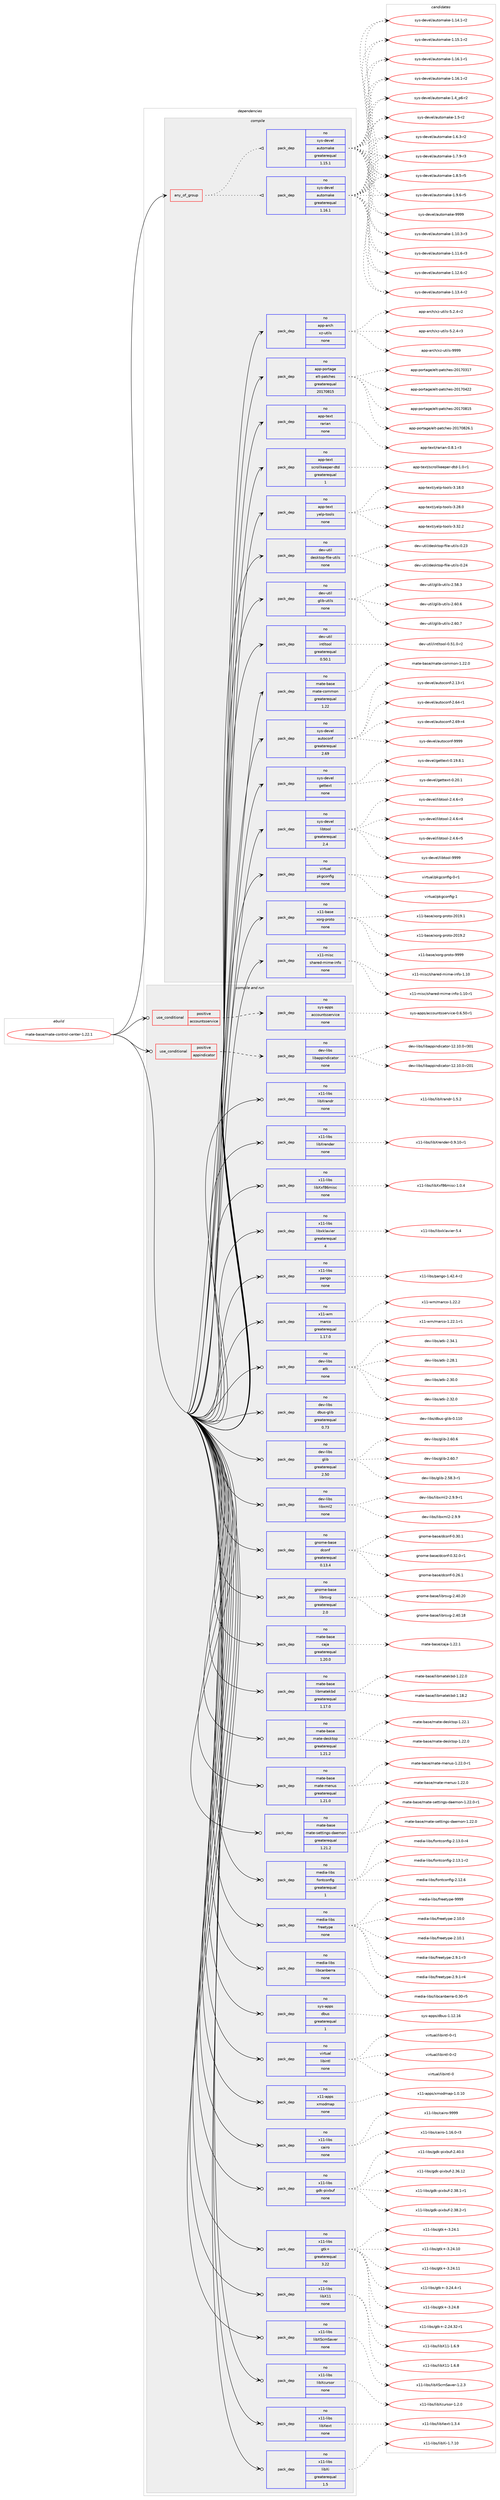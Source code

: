 digraph prolog {

# *************
# Graph options
# *************

newrank=true;
concentrate=true;
compound=true;
graph [rankdir=LR,fontname=Helvetica,fontsize=10,ranksep=1.5];#, ranksep=2.5, nodesep=0.2];
edge  [arrowhead=vee];
node  [fontname=Helvetica,fontsize=10];

# **********
# The ebuild
# **********

subgraph cluster_leftcol {
color=gray;
rank=same;
label=<<i>ebuild</i>>;
id [label="mate-base/mate-control-center-1.22.1", color=red, width=4, href="../mate-base/mate-control-center-1.22.1.svg"];
}

# ****************
# The dependencies
# ****************

subgraph cluster_midcol {
color=gray;
label=<<i>dependencies</i>>;
subgraph cluster_compile {
fillcolor="#eeeeee";
style=filled;
label=<<i>compile</i>>;
subgraph any13012 {
dependency774696 [label=<<TABLE BORDER="0" CELLBORDER="1" CELLSPACING="0" CELLPADDING="4"><TR><TD CELLPADDING="10">any_of_group</TD></TR></TABLE>>, shape=none, color=red];subgraph pack572477 {
dependency774697 [label=<<TABLE BORDER="0" CELLBORDER="1" CELLSPACING="0" CELLPADDING="4" WIDTH="220"><TR><TD ROWSPAN="6" CELLPADDING="30">pack_dep</TD></TR><TR><TD WIDTH="110">no</TD></TR><TR><TD>sys-devel</TD></TR><TR><TD>automake</TD></TR><TR><TD>greaterequal</TD></TR><TR><TD>1.16.1</TD></TR></TABLE>>, shape=none, color=blue];
}
dependency774696:e -> dependency774697:w [weight=20,style="dotted",arrowhead="oinv"];
subgraph pack572478 {
dependency774698 [label=<<TABLE BORDER="0" CELLBORDER="1" CELLSPACING="0" CELLPADDING="4" WIDTH="220"><TR><TD ROWSPAN="6" CELLPADDING="30">pack_dep</TD></TR><TR><TD WIDTH="110">no</TD></TR><TR><TD>sys-devel</TD></TR><TR><TD>automake</TD></TR><TR><TD>greaterequal</TD></TR><TR><TD>1.15.1</TD></TR></TABLE>>, shape=none, color=blue];
}
dependency774696:e -> dependency774698:w [weight=20,style="dotted",arrowhead="oinv"];
}
id:e -> dependency774696:w [weight=20,style="solid",arrowhead="vee"];
subgraph pack572479 {
dependency774699 [label=<<TABLE BORDER="0" CELLBORDER="1" CELLSPACING="0" CELLPADDING="4" WIDTH="220"><TR><TD ROWSPAN="6" CELLPADDING="30">pack_dep</TD></TR><TR><TD WIDTH="110">no</TD></TR><TR><TD>app-arch</TD></TR><TR><TD>xz-utils</TD></TR><TR><TD>none</TD></TR><TR><TD></TD></TR></TABLE>>, shape=none, color=blue];
}
id:e -> dependency774699:w [weight=20,style="solid",arrowhead="vee"];
subgraph pack572480 {
dependency774700 [label=<<TABLE BORDER="0" CELLBORDER="1" CELLSPACING="0" CELLPADDING="4" WIDTH="220"><TR><TD ROWSPAN="6" CELLPADDING="30">pack_dep</TD></TR><TR><TD WIDTH="110">no</TD></TR><TR><TD>app-portage</TD></TR><TR><TD>elt-patches</TD></TR><TR><TD>greaterequal</TD></TR><TR><TD>20170815</TD></TR></TABLE>>, shape=none, color=blue];
}
id:e -> dependency774700:w [weight=20,style="solid",arrowhead="vee"];
subgraph pack572481 {
dependency774701 [label=<<TABLE BORDER="0" CELLBORDER="1" CELLSPACING="0" CELLPADDING="4" WIDTH="220"><TR><TD ROWSPAN="6" CELLPADDING="30">pack_dep</TD></TR><TR><TD WIDTH="110">no</TD></TR><TR><TD>app-text</TD></TR><TR><TD>rarian</TD></TR><TR><TD>none</TD></TR><TR><TD></TD></TR></TABLE>>, shape=none, color=blue];
}
id:e -> dependency774701:w [weight=20,style="solid",arrowhead="vee"];
subgraph pack572482 {
dependency774702 [label=<<TABLE BORDER="0" CELLBORDER="1" CELLSPACING="0" CELLPADDING="4" WIDTH="220"><TR><TD ROWSPAN="6" CELLPADDING="30">pack_dep</TD></TR><TR><TD WIDTH="110">no</TD></TR><TR><TD>app-text</TD></TR><TR><TD>scrollkeeper-dtd</TD></TR><TR><TD>greaterequal</TD></TR><TR><TD>1</TD></TR></TABLE>>, shape=none, color=blue];
}
id:e -> dependency774702:w [weight=20,style="solid",arrowhead="vee"];
subgraph pack572483 {
dependency774703 [label=<<TABLE BORDER="0" CELLBORDER="1" CELLSPACING="0" CELLPADDING="4" WIDTH="220"><TR><TD ROWSPAN="6" CELLPADDING="30">pack_dep</TD></TR><TR><TD WIDTH="110">no</TD></TR><TR><TD>app-text</TD></TR><TR><TD>yelp-tools</TD></TR><TR><TD>none</TD></TR><TR><TD></TD></TR></TABLE>>, shape=none, color=blue];
}
id:e -> dependency774703:w [weight=20,style="solid",arrowhead="vee"];
subgraph pack572484 {
dependency774704 [label=<<TABLE BORDER="0" CELLBORDER="1" CELLSPACING="0" CELLPADDING="4" WIDTH="220"><TR><TD ROWSPAN="6" CELLPADDING="30">pack_dep</TD></TR><TR><TD WIDTH="110">no</TD></TR><TR><TD>dev-util</TD></TR><TR><TD>desktop-file-utils</TD></TR><TR><TD>none</TD></TR><TR><TD></TD></TR></TABLE>>, shape=none, color=blue];
}
id:e -> dependency774704:w [weight=20,style="solid",arrowhead="vee"];
subgraph pack572485 {
dependency774705 [label=<<TABLE BORDER="0" CELLBORDER="1" CELLSPACING="0" CELLPADDING="4" WIDTH="220"><TR><TD ROWSPAN="6" CELLPADDING="30">pack_dep</TD></TR><TR><TD WIDTH="110">no</TD></TR><TR><TD>dev-util</TD></TR><TR><TD>glib-utils</TD></TR><TR><TD>none</TD></TR><TR><TD></TD></TR></TABLE>>, shape=none, color=blue];
}
id:e -> dependency774705:w [weight=20,style="solid",arrowhead="vee"];
subgraph pack572486 {
dependency774706 [label=<<TABLE BORDER="0" CELLBORDER="1" CELLSPACING="0" CELLPADDING="4" WIDTH="220"><TR><TD ROWSPAN="6" CELLPADDING="30">pack_dep</TD></TR><TR><TD WIDTH="110">no</TD></TR><TR><TD>dev-util</TD></TR><TR><TD>intltool</TD></TR><TR><TD>greaterequal</TD></TR><TR><TD>0.50.1</TD></TR></TABLE>>, shape=none, color=blue];
}
id:e -> dependency774706:w [weight=20,style="solid",arrowhead="vee"];
subgraph pack572487 {
dependency774707 [label=<<TABLE BORDER="0" CELLBORDER="1" CELLSPACING="0" CELLPADDING="4" WIDTH="220"><TR><TD ROWSPAN="6" CELLPADDING="30">pack_dep</TD></TR><TR><TD WIDTH="110">no</TD></TR><TR><TD>mate-base</TD></TR><TR><TD>mate-common</TD></TR><TR><TD>greaterequal</TD></TR><TR><TD>1.22</TD></TR></TABLE>>, shape=none, color=blue];
}
id:e -> dependency774707:w [weight=20,style="solid",arrowhead="vee"];
subgraph pack572488 {
dependency774708 [label=<<TABLE BORDER="0" CELLBORDER="1" CELLSPACING="0" CELLPADDING="4" WIDTH="220"><TR><TD ROWSPAN="6" CELLPADDING="30">pack_dep</TD></TR><TR><TD WIDTH="110">no</TD></TR><TR><TD>sys-devel</TD></TR><TR><TD>autoconf</TD></TR><TR><TD>greaterequal</TD></TR><TR><TD>2.69</TD></TR></TABLE>>, shape=none, color=blue];
}
id:e -> dependency774708:w [weight=20,style="solid",arrowhead="vee"];
subgraph pack572489 {
dependency774709 [label=<<TABLE BORDER="0" CELLBORDER="1" CELLSPACING="0" CELLPADDING="4" WIDTH="220"><TR><TD ROWSPAN="6" CELLPADDING="30">pack_dep</TD></TR><TR><TD WIDTH="110">no</TD></TR><TR><TD>sys-devel</TD></TR><TR><TD>gettext</TD></TR><TR><TD>none</TD></TR><TR><TD></TD></TR></TABLE>>, shape=none, color=blue];
}
id:e -> dependency774709:w [weight=20,style="solid",arrowhead="vee"];
subgraph pack572490 {
dependency774710 [label=<<TABLE BORDER="0" CELLBORDER="1" CELLSPACING="0" CELLPADDING="4" WIDTH="220"><TR><TD ROWSPAN="6" CELLPADDING="30">pack_dep</TD></TR><TR><TD WIDTH="110">no</TD></TR><TR><TD>sys-devel</TD></TR><TR><TD>libtool</TD></TR><TR><TD>greaterequal</TD></TR><TR><TD>2.4</TD></TR></TABLE>>, shape=none, color=blue];
}
id:e -> dependency774710:w [weight=20,style="solid",arrowhead="vee"];
subgraph pack572491 {
dependency774711 [label=<<TABLE BORDER="0" CELLBORDER="1" CELLSPACING="0" CELLPADDING="4" WIDTH="220"><TR><TD ROWSPAN="6" CELLPADDING="30">pack_dep</TD></TR><TR><TD WIDTH="110">no</TD></TR><TR><TD>virtual</TD></TR><TR><TD>pkgconfig</TD></TR><TR><TD>none</TD></TR><TR><TD></TD></TR></TABLE>>, shape=none, color=blue];
}
id:e -> dependency774711:w [weight=20,style="solid",arrowhead="vee"];
subgraph pack572492 {
dependency774712 [label=<<TABLE BORDER="0" CELLBORDER="1" CELLSPACING="0" CELLPADDING="4" WIDTH="220"><TR><TD ROWSPAN="6" CELLPADDING="30">pack_dep</TD></TR><TR><TD WIDTH="110">no</TD></TR><TR><TD>x11-base</TD></TR><TR><TD>xorg-proto</TD></TR><TR><TD>none</TD></TR><TR><TD></TD></TR></TABLE>>, shape=none, color=blue];
}
id:e -> dependency774712:w [weight=20,style="solid",arrowhead="vee"];
subgraph pack572493 {
dependency774713 [label=<<TABLE BORDER="0" CELLBORDER="1" CELLSPACING="0" CELLPADDING="4" WIDTH="220"><TR><TD ROWSPAN="6" CELLPADDING="30">pack_dep</TD></TR><TR><TD WIDTH="110">no</TD></TR><TR><TD>x11-misc</TD></TR><TR><TD>shared-mime-info</TD></TR><TR><TD>none</TD></TR><TR><TD></TD></TR></TABLE>>, shape=none, color=blue];
}
id:e -> dependency774713:w [weight=20,style="solid",arrowhead="vee"];
}
subgraph cluster_compileandrun {
fillcolor="#eeeeee";
style=filled;
label=<<i>compile and run</i>>;
subgraph cond188793 {
dependency774714 [label=<<TABLE BORDER="0" CELLBORDER="1" CELLSPACING="0" CELLPADDING="4"><TR><TD ROWSPAN="3" CELLPADDING="10">use_conditional</TD></TR><TR><TD>positive</TD></TR><TR><TD>accountsservice</TD></TR></TABLE>>, shape=none, color=red];
subgraph pack572494 {
dependency774715 [label=<<TABLE BORDER="0" CELLBORDER="1" CELLSPACING="0" CELLPADDING="4" WIDTH="220"><TR><TD ROWSPAN="6" CELLPADDING="30">pack_dep</TD></TR><TR><TD WIDTH="110">no</TD></TR><TR><TD>sys-apps</TD></TR><TR><TD>accountsservice</TD></TR><TR><TD>none</TD></TR><TR><TD></TD></TR></TABLE>>, shape=none, color=blue];
}
dependency774714:e -> dependency774715:w [weight=20,style="dashed",arrowhead="vee"];
}
id:e -> dependency774714:w [weight=20,style="solid",arrowhead="odotvee"];
subgraph cond188794 {
dependency774716 [label=<<TABLE BORDER="0" CELLBORDER="1" CELLSPACING="0" CELLPADDING="4"><TR><TD ROWSPAN="3" CELLPADDING="10">use_conditional</TD></TR><TR><TD>positive</TD></TR><TR><TD>appindicator</TD></TR></TABLE>>, shape=none, color=red];
subgraph pack572495 {
dependency774717 [label=<<TABLE BORDER="0" CELLBORDER="1" CELLSPACING="0" CELLPADDING="4" WIDTH="220"><TR><TD ROWSPAN="6" CELLPADDING="30">pack_dep</TD></TR><TR><TD WIDTH="110">no</TD></TR><TR><TD>dev-libs</TD></TR><TR><TD>libappindicator</TD></TR><TR><TD>none</TD></TR><TR><TD></TD></TR></TABLE>>, shape=none, color=blue];
}
dependency774716:e -> dependency774717:w [weight=20,style="dashed",arrowhead="vee"];
}
id:e -> dependency774716:w [weight=20,style="solid",arrowhead="odotvee"];
subgraph pack572496 {
dependency774718 [label=<<TABLE BORDER="0" CELLBORDER="1" CELLSPACING="0" CELLPADDING="4" WIDTH="220"><TR><TD ROWSPAN="6" CELLPADDING="30">pack_dep</TD></TR><TR><TD WIDTH="110">no</TD></TR><TR><TD>dev-libs</TD></TR><TR><TD>atk</TD></TR><TR><TD>none</TD></TR><TR><TD></TD></TR></TABLE>>, shape=none, color=blue];
}
id:e -> dependency774718:w [weight=20,style="solid",arrowhead="odotvee"];
subgraph pack572497 {
dependency774719 [label=<<TABLE BORDER="0" CELLBORDER="1" CELLSPACING="0" CELLPADDING="4" WIDTH="220"><TR><TD ROWSPAN="6" CELLPADDING="30">pack_dep</TD></TR><TR><TD WIDTH="110">no</TD></TR><TR><TD>dev-libs</TD></TR><TR><TD>dbus-glib</TD></TR><TR><TD>greaterequal</TD></TR><TR><TD>0.73</TD></TR></TABLE>>, shape=none, color=blue];
}
id:e -> dependency774719:w [weight=20,style="solid",arrowhead="odotvee"];
subgraph pack572498 {
dependency774720 [label=<<TABLE BORDER="0" CELLBORDER="1" CELLSPACING="0" CELLPADDING="4" WIDTH="220"><TR><TD ROWSPAN="6" CELLPADDING="30">pack_dep</TD></TR><TR><TD WIDTH="110">no</TD></TR><TR><TD>dev-libs</TD></TR><TR><TD>glib</TD></TR><TR><TD>greaterequal</TD></TR><TR><TD>2.50</TD></TR></TABLE>>, shape=none, color=blue];
}
id:e -> dependency774720:w [weight=20,style="solid",arrowhead="odotvee"];
subgraph pack572499 {
dependency774721 [label=<<TABLE BORDER="0" CELLBORDER="1" CELLSPACING="0" CELLPADDING="4" WIDTH="220"><TR><TD ROWSPAN="6" CELLPADDING="30">pack_dep</TD></TR><TR><TD WIDTH="110">no</TD></TR><TR><TD>dev-libs</TD></TR><TR><TD>libxml2</TD></TR><TR><TD>none</TD></TR><TR><TD></TD></TR></TABLE>>, shape=none, color=blue];
}
id:e -> dependency774721:w [weight=20,style="solid",arrowhead="odotvee"];
subgraph pack572500 {
dependency774722 [label=<<TABLE BORDER="0" CELLBORDER="1" CELLSPACING="0" CELLPADDING="4" WIDTH="220"><TR><TD ROWSPAN="6" CELLPADDING="30">pack_dep</TD></TR><TR><TD WIDTH="110">no</TD></TR><TR><TD>gnome-base</TD></TR><TR><TD>dconf</TD></TR><TR><TD>greaterequal</TD></TR><TR><TD>0.13.4</TD></TR></TABLE>>, shape=none, color=blue];
}
id:e -> dependency774722:w [weight=20,style="solid",arrowhead="odotvee"];
subgraph pack572501 {
dependency774723 [label=<<TABLE BORDER="0" CELLBORDER="1" CELLSPACING="0" CELLPADDING="4" WIDTH="220"><TR><TD ROWSPAN="6" CELLPADDING="30">pack_dep</TD></TR><TR><TD WIDTH="110">no</TD></TR><TR><TD>gnome-base</TD></TR><TR><TD>librsvg</TD></TR><TR><TD>greaterequal</TD></TR><TR><TD>2.0</TD></TR></TABLE>>, shape=none, color=blue];
}
id:e -> dependency774723:w [weight=20,style="solid",arrowhead="odotvee"];
subgraph pack572502 {
dependency774724 [label=<<TABLE BORDER="0" CELLBORDER="1" CELLSPACING="0" CELLPADDING="4" WIDTH="220"><TR><TD ROWSPAN="6" CELLPADDING="30">pack_dep</TD></TR><TR><TD WIDTH="110">no</TD></TR><TR><TD>mate-base</TD></TR><TR><TD>caja</TD></TR><TR><TD>greaterequal</TD></TR><TR><TD>1.20.0</TD></TR></TABLE>>, shape=none, color=blue];
}
id:e -> dependency774724:w [weight=20,style="solid",arrowhead="odotvee"];
subgraph pack572503 {
dependency774725 [label=<<TABLE BORDER="0" CELLBORDER="1" CELLSPACING="0" CELLPADDING="4" WIDTH="220"><TR><TD ROWSPAN="6" CELLPADDING="30">pack_dep</TD></TR><TR><TD WIDTH="110">no</TD></TR><TR><TD>mate-base</TD></TR><TR><TD>libmatekbd</TD></TR><TR><TD>greaterequal</TD></TR><TR><TD>1.17.0</TD></TR></TABLE>>, shape=none, color=blue];
}
id:e -> dependency774725:w [weight=20,style="solid",arrowhead="odotvee"];
subgraph pack572504 {
dependency774726 [label=<<TABLE BORDER="0" CELLBORDER="1" CELLSPACING="0" CELLPADDING="4" WIDTH="220"><TR><TD ROWSPAN="6" CELLPADDING="30">pack_dep</TD></TR><TR><TD WIDTH="110">no</TD></TR><TR><TD>mate-base</TD></TR><TR><TD>mate-desktop</TD></TR><TR><TD>greaterequal</TD></TR><TR><TD>1.21.2</TD></TR></TABLE>>, shape=none, color=blue];
}
id:e -> dependency774726:w [weight=20,style="solid",arrowhead="odotvee"];
subgraph pack572505 {
dependency774727 [label=<<TABLE BORDER="0" CELLBORDER="1" CELLSPACING="0" CELLPADDING="4" WIDTH="220"><TR><TD ROWSPAN="6" CELLPADDING="30">pack_dep</TD></TR><TR><TD WIDTH="110">no</TD></TR><TR><TD>mate-base</TD></TR><TR><TD>mate-menus</TD></TR><TR><TD>greaterequal</TD></TR><TR><TD>1.21.0</TD></TR></TABLE>>, shape=none, color=blue];
}
id:e -> dependency774727:w [weight=20,style="solid",arrowhead="odotvee"];
subgraph pack572506 {
dependency774728 [label=<<TABLE BORDER="0" CELLBORDER="1" CELLSPACING="0" CELLPADDING="4" WIDTH="220"><TR><TD ROWSPAN="6" CELLPADDING="30">pack_dep</TD></TR><TR><TD WIDTH="110">no</TD></TR><TR><TD>mate-base</TD></TR><TR><TD>mate-settings-daemon</TD></TR><TR><TD>greaterequal</TD></TR><TR><TD>1.21.2</TD></TR></TABLE>>, shape=none, color=blue];
}
id:e -> dependency774728:w [weight=20,style="solid",arrowhead="odotvee"];
subgraph pack572507 {
dependency774729 [label=<<TABLE BORDER="0" CELLBORDER="1" CELLSPACING="0" CELLPADDING="4" WIDTH="220"><TR><TD ROWSPAN="6" CELLPADDING="30">pack_dep</TD></TR><TR><TD WIDTH="110">no</TD></TR><TR><TD>media-libs</TD></TR><TR><TD>fontconfig</TD></TR><TR><TD>greaterequal</TD></TR><TR><TD>1</TD></TR></TABLE>>, shape=none, color=blue];
}
id:e -> dependency774729:w [weight=20,style="solid",arrowhead="odotvee"];
subgraph pack572508 {
dependency774730 [label=<<TABLE BORDER="0" CELLBORDER="1" CELLSPACING="0" CELLPADDING="4" WIDTH="220"><TR><TD ROWSPAN="6" CELLPADDING="30">pack_dep</TD></TR><TR><TD WIDTH="110">no</TD></TR><TR><TD>media-libs</TD></TR><TR><TD>freetype</TD></TR><TR><TD>none</TD></TR><TR><TD></TD></TR></TABLE>>, shape=none, color=blue];
}
id:e -> dependency774730:w [weight=20,style="solid",arrowhead="odotvee"];
subgraph pack572509 {
dependency774731 [label=<<TABLE BORDER="0" CELLBORDER="1" CELLSPACING="0" CELLPADDING="4" WIDTH="220"><TR><TD ROWSPAN="6" CELLPADDING="30">pack_dep</TD></TR><TR><TD WIDTH="110">no</TD></TR><TR><TD>media-libs</TD></TR><TR><TD>libcanberra</TD></TR><TR><TD>none</TD></TR><TR><TD></TD></TR></TABLE>>, shape=none, color=blue];
}
id:e -> dependency774731:w [weight=20,style="solid",arrowhead="odotvee"];
subgraph pack572510 {
dependency774732 [label=<<TABLE BORDER="0" CELLBORDER="1" CELLSPACING="0" CELLPADDING="4" WIDTH="220"><TR><TD ROWSPAN="6" CELLPADDING="30">pack_dep</TD></TR><TR><TD WIDTH="110">no</TD></TR><TR><TD>sys-apps</TD></TR><TR><TD>dbus</TD></TR><TR><TD>greaterequal</TD></TR><TR><TD>1</TD></TR></TABLE>>, shape=none, color=blue];
}
id:e -> dependency774732:w [weight=20,style="solid",arrowhead="odotvee"];
subgraph pack572511 {
dependency774733 [label=<<TABLE BORDER="0" CELLBORDER="1" CELLSPACING="0" CELLPADDING="4" WIDTH="220"><TR><TD ROWSPAN="6" CELLPADDING="30">pack_dep</TD></TR><TR><TD WIDTH="110">no</TD></TR><TR><TD>virtual</TD></TR><TR><TD>libintl</TD></TR><TR><TD>none</TD></TR><TR><TD></TD></TR></TABLE>>, shape=none, color=blue];
}
id:e -> dependency774733:w [weight=20,style="solid",arrowhead="odotvee"];
subgraph pack572512 {
dependency774734 [label=<<TABLE BORDER="0" CELLBORDER="1" CELLSPACING="0" CELLPADDING="4" WIDTH="220"><TR><TD ROWSPAN="6" CELLPADDING="30">pack_dep</TD></TR><TR><TD WIDTH="110">no</TD></TR><TR><TD>x11-apps</TD></TR><TR><TD>xmodmap</TD></TR><TR><TD>none</TD></TR><TR><TD></TD></TR></TABLE>>, shape=none, color=blue];
}
id:e -> dependency774734:w [weight=20,style="solid",arrowhead="odotvee"];
subgraph pack572513 {
dependency774735 [label=<<TABLE BORDER="0" CELLBORDER="1" CELLSPACING="0" CELLPADDING="4" WIDTH="220"><TR><TD ROWSPAN="6" CELLPADDING="30">pack_dep</TD></TR><TR><TD WIDTH="110">no</TD></TR><TR><TD>x11-libs</TD></TR><TR><TD>cairo</TD></TR><TR><TD>none</TD></TR><TR><TD></TD></TR></TABLE>>, shape=none, color=blue];
}
id:e -> dependency774735:w [weight=20,style="solid",arrowhead="odotvee"];
subgraph pack572514 {
dependency774736 [label=<<TABLE BORDER="0" CELLBORDER="1" CELLSPACING="0" CELLPADDING="4" WIDTH="220"><TR><TD ROWSPAN="6" CELLPADDING="30">pack_dep</TD></TR><TR><TD WIDTH="110">no</TD></TR><TR><TD>x11-libs</TD></TR><TR><TD>gdk-pixbuf</TD></TR><TR><TD>none</TD></TR><TR><TD></TD></TR></TABLE>>, shape=none, color=blue];
}
id:e -> dependency774736:w [weight=20,style="solid",arrowhead="odotvee"];
subgraph pack572515 {
dependency774737 [label=<<TABLE BORDER="0" CELLBORDER="1" CELLSPACING="0" CELLPADDING="4" WIDTH="220"><TR><TD ROWSPAN="6" CELLPADDING="30">pack_dep</TD></TR><TR><TD WIDTH="110">no</TD></TR><TR><TD>x11-libs</TD></TR><TR><TD>gtk+</TD></TR><TR><TD>greaterequal</TD></TR><TR><TD>3.22</TD></TR></TABLE>>, shape=none, color=blue];
}
id:e -> dependency774737:w [weight=20,style="solid",arrowhead="odotvee"];
subgraph pack572516 {
dependency774738 [label=<<TABLE BORDER="0" CELLBORDER="1" CELLSPACING="0" CELLPADDING="4" WIDTH="220"><TR><TD ROWSPAN="6" CELLPADDING="30">pack_dep</TD></TR><TR><TD WIDTH="110">no</TD></TR><TR><TD>x11-libs</TD></TR><TR><TD>libX11</TD></TR><TR><TD>none</TD></TR><TR><TD></TD></TR></TABLE>>, shape=none, color=blue];
}
id:e -> dependency774738:w [weight=20,style="solid",arrowhead="odotvee"];
subgraph pack572517 {
dependency774739 [label=<<TABLE BORDER="0" CELLBORDER="1" CELLSPACING="0" CELLPADDING="4" WIDTH="220"><TR><TD ROWSPAN="6" CELLPADDING="30">pack_dep</TD></TR><TR><TD WIDTH="110">no</TD></TR><TR><TD>x11-libs</TD></TR><TR><TD>libXScrnSaver</TD></TR><TR><TD>none</TD></TR><TR><TD></TD></TR></TABLE>>, shape=none, color=blue];
}
id:e -> dependency774739:w [weight=20,style="solid",arrowhead="odotvee"];
subgraph pack572518 {
dependency774740 [label=<<TABLE BORDER="0" CELLBORDER="1" CELLSPACING="0" CELLPADDING="4" WIDTH="220"><TR><TD ROWSPAN="6" CELLPADDING="30">pack_dep</TD></TR><TR><TD WIDTH="110">no</TD></TR><TR><TD>x11-libs</TD></TR><TR><TD>libXcursor</TD></TR><TR><TD>none</TD></TR><TR><TD></TD></TR></TABLE>>, shape=none, color=blue];
}
id:e -> dependency774740:w [weight=20,style="solid",arrowhead="odotvee"];
subgraph pack572519 {
dependency774741 [label=<<TABLE BORDER="0" CELLBORDER="1" CELLSPACING="0" CELLPADDING="4" WIDTH="220"><TR><TD ROWSPAN="6" CELLPADDING="30">pack_dep</TD></TR><TR><TD WIDTH="110">no</TD></TR><TR><TD>x11-libs</TD></TR><TR><TD>libXext</TD></TR><TR><TD>none</TD></TR><TR><TD></TD></TR></TABLE>>, shape=none, color=blue];
}
id:e -> dependency774741:w [weight=20,style="solid",arrowhead="odotvee"];
subgraph pack572520 {
dependency774742 [label=<<TABLE BORDER="0" CELLBORDER="1" CELLSPACING="0" CELLPADDING="4" WIDTH="220"><TR><TD ROWSPAN="6" CELLPADDING="30">pack_dep</TD></TR><TR><TD WIDTH="110">no</TD></TR><TR><TD>x11-libs</TD></TR><TR><TD>libXi</TD></TR><TR><TD>greaterequal</TD></TR><TR><TD>1.5</TD></TR></TABLE>>, shape=none, color=blue];
}
id:e -> dependency774742:w [weight=20,style="solid",arrowhead="odotvee"];
subgraph pack572521 {
dependency774743 [label=<<TABLE BORDER="0" CELLBORDER="1" CELLSPACING="0" CELLPADDING="4" WIDTH="220"><TR><TD ROWSPAN="6" CELLPADDING="30">pack_dep</TD></TR><TR><TD WIDTH="110">no</TD></TR><TR><TD>x11-libs</TD></TR><TR><TD>libXrandr</TD></TR><TR><TD>none</TD></TR><TR><TD></TD></TR></TABLE>>, shape=none, color=blue];
}
id:e -> dependency774743:w [weight=20,style="solid",arrowhead="odotvee"];
subgraph pack572522 {
dependency774744 [label=<<TABLE BORDER="0" CELLBORDER="1" CELLSPACING="0" CELLPADDING="4" WIDTH="220"><TR><TD ROWSPAN="6" CELLPADDING="30">pack_dep</TD></TR><TR><TD WIDTH="110">no</TD></TR><TR><TD>x11-libs</TD></TR><TR><TD>libXrender</TD></TR><TR><TD>none</TD></TR><TR><TD></TD></TR></TABLE>>, shape=none, color=blue];
}
id:e -> dependency774744:w [weight=20,style="solid",arrowhead="odotvee"];
subgraph pack572523 {
dependency774745 [label=<<TABLE BORDER="0" CELLBORDER="1" CELLSPACING="0" CELLPADDING="4" WIDTH="220"><TR><TD ROWSPAN="6" CELLPADDING="30">pack_dep</TD></TR><TR><TD WIDTH="110">no</TD></TR><TR><TD>x11-libs</TD></TR><TR><TD>libXxf86misc</TD></TR><TR><TD>none</TD></TR><TR><TD></TD></TR></TABLE>>, shape=none, color=blue];
}
id:e -> dependency774745:w [weight=20,style="solid",arrowhead="odotvee"];
subgraph pack572524 {
dependency774746 [label=<<TABLE BORDER="0" CELLBORDER="1" CELLSPACING="0" CELLPADDING="4" WIDTH="220"><TR><TD ROWSPAN="6" CELLPADDING="30">pack_dep</TD></TR><TR><TD WIDTH="110">no</TD></TR><TR><TD>x11-libs</TD></TR><TR><TD>libxklavier</TD></TR><TR><TD>greaterequal</TD></TR><TR><TD>4</TD></TR></TABLE>>, shape=none, color=blue];
}
id:e -> dependency774746:w [weight=20,style="solid",arrowhead="odotvee"];
subgraph pack572525 {
dependency774747 [label=<<TABLE BORDER="0" CELLBORDER="1" CELLSPACING="0" CELLPADDING="4" WIDTH="220"><TR><TD ROWSPAN="6" CELLPADDING="30">pack_dep</TD></TR><TR><TD WIDTH="110">no</TD></TR><TR><TD>x11-libs</TD></TR><TR><TD>pango</TD></TR><TR><TD>none</TD></TR><TR><TD></TD></TR></TABLE>>, shape=none, color=blue];
}
id:e -> dependency774747:w [weight=20,style="solid",arrowhead="odotvee"];
subgraph pack572526 {
dependency774748 [label=<<TABLE BORDER="0" CELLBORDER="1" CELLSPACING="0" CELLPADDING="4" WIDTH="220"><TR><TD ROWSPAN="6" CELLPADDING="30">pack_dep</TD></TR><TR><TD WIDTH="110">no</TD></TR><TR><TD>x11-wm</TD></TR><TR><TD>marco</TD></TR><TR><TD>greaterequal</TD></TR><TR><TD>1.17.0</TD></TR></TABLE>>, shape=none, color=blue];
}
id:e -> dependency774748:w [weight=20,style="solid",arrowhead="odotvee"];
}
subgraph cluster_run {
fillcolor="#eeeeee";
style=filled;
label=<<i>run</i>>;
}
}

# **************
# The candidates
# **************

subgraph cluster_choices {
rank=same;
color=gray;
label=<<i>candidates</i>>;

subgraph choice572477 {
color=black;
nodesep=1;
choice11512111545100101118101108479711711611110997107101454946494846514511451 [label="sys-devel/automake-1.10.3-r3", color=red, width=4,href="../sys-devel/automake-1.10.3-r3.svg"];
choice11512111545100101118101108479711711611110997107101454946494946544511451 [label="sys-devel/automake-1.11.6-r3", color=red, width=4,href="../sys-devel/automake-1.11.6-r3.svg"];
choice11512111545100101118101108479711711611110997107101454946495046544511450 [label="sys-devel/automake-1.12.6-r2", color=red, width=4,href="../sys-devel/automake-1.12.6-r2.svg"];
choice11512111545100101118101108479711711611110997107101454946495146524511450 [label="sys-devel/automake-1.13.4-r2", color=red, width=4,href="../sys-devel/automake-1.13.4-r2.svg"];
choice11512111545100101118101108479711711611110997107101454946495246494511450 [label="sys-devel/automake-1.14.1-r2", color=red, width=4,href="../sys-devel/automake-1.14.1-r2.svg"];
choice11512111545100101118101108479711711611110997107101454946495346494511450 [label="sys-devel/automake-1.15.1-r2", color=red, width=4,href="../sys-devel/automake-1.15.1-r2.svg"];
choice11512111545100101118101108479711711611110997107101454946495446494511449 [label="sys-devel/automake-1.16.1-r1", color=red, width=4,href="../sys-devel/automake-1.16.1-r1.svg"];
choice11512111545100101118101108479711711611110997107101454946495446494511450 [label="sys-devel/automake-1.16.1-r2", color=red, width=4,href="../sys-devel/automake-1.16.1-r2.svg"];
choice115121115451001011181011084797117116111109971071014549465295112544511450 [label="sys-devel/automake-1.4_p6-r2", color=red, width=4,href="../sys-devel/automake-1.4_p6-r2.svg"];
choice11512111545100101118101108479711711611110997107101454946534511450 [label="sys-devel/automake-1.5-r2", color=red, width=4,href="../sys-devel/automake-1.5-r2.svg"];
choice115121115451001011181011084797117116111109971071014549465446514511450 [label="sys-devel/automake-1.6.3-r2", color=red, width=4,href="../sys-devel/automake-1.6.3-r2.svg"];
choice115121115451001011181011084797117116111109971071014549465546574511451 [label="sys-devel/automake-1.7.9-r3", color=red, width=4,href="../sys-devel/automake-1.7.9-r3.svg"];
choice115121115451001011181011084797117116111109971071014549465646534511453 [label="sys-devel/automake-1.8.5-r5", color=red, width=4,href="../sys-devel/automake-1.8.5-r5.svg"];
choice115121115451001011181011084797117116111109971071014549465746544511453 [label="sys-devel/automake-1.9.6-r5", color=red, width=4,href="../sys-devel/automake-1.9.6-r5.svg"];
choice115121115451001011181011084797117116111109971071014557575757 [label="sys-devel/automake-9999", color=red, width=4,href="../sys-devel/automake-9999.svg"];
dependency774697:e -> choice11512111545100101118101108479711711611110997107101454946494846514511451:w [style=dotted,weight="100"];
dependency774697:e -> choice11512111545100101118101108479711711611110997107101454946494946544511451:w [style=dotted,weight="100"];
dependency774697:e -> choice11512111545100101118101108479711711611110997107101454946495046544511450:w [style=dotted,weight="100"];
dependency774697:e -> choice11512111545100101118101108479711711611110997107101454946495146524511450:w [style=dotted,weight="100"];
dependency774697:e -> choice11512111545100101118101108479711711611110997107101454946495246494511450:w [style=dotted,weight="100"];
dependency774697:e -> choice11512111545100101118101108479711711611110997107101454946495346494511450:w [style=dotted,weight="100"];
dependency774697:e -> choice11512111545100101118101108479711711611110997107101454946495446494511449:w [style=dotted,weight="100"];
dependency774697:e -> choice11512111545100101118101108479711711611110997107101454946495446494511450:w [style=dotted,weight="100"];
dependency774697:e -> choice115121115451001011181011084797117116111109971071014549465295112544511450:w [style=dotted,weight="100"];
dependency774697:e -> choice11512111545100101118101108479711711611110997107101454946534511450:w [style=dotted,weight="100"];
dependency774697:e -> choice115121115451001011181011084797117116111109971071014549465446514511450:w [style=dotted,weight="100"];
dependency774697:e -> choice115121115451001011181011084797117116111109971071014549465546574511451:w [style=dotted,weight="100"];
dependency774697:e -> choice115121115451001011181011084797117116111109971071014549465646534511453:w [style=dotted,weight="100"];
dependency774697:e -> choice115121115451001011181011084797117116111109971071014549465746544511453:w [style=dotted,weight="100"];
dependency774697:e -> choice115121115451001011181011084797117116111109971071014557575757:w [style=dotted,weight="100"];
}
subgraph choice572478 {
color=black;
nodesep=1;
choice11512111545100101118101108479711711611110997107101454946494846514511451 [label="sys-devel/automake-1.10.3-r3", color=red, width=4,href="../sys-devel/automake-1.10.3-r3.svg"];
choice11512111545100101118101108479711711611110997107101454946494946544511451 [label="sys-devel/automake-1.11.6-r3", color=red, width=4,href="../sys-devel/automake-1.11.6-r3.svg"];
choice11512111545100101118101108479711711611110997107101454946495046544511450 [label="sys-devel/automake-1.12.6-r2", color=red, width=4,href="../sys-devel/automake-1.12.6-r2.svg"];
choice11512111545100101118101108479711711611110997107101454946495146524511450 [label="sys-devel/automake-1.13.4-r2", color=red, width=4,href="../sys-devel/automake-1.13.4-r2.svg"];
choice11512111545100101118101108479711711611110997107101454946495246494511450 [label="sys-devel/automake-1.14.1-r2", color=red, width=4,href="../sys-devel/automake-1.14.1-r2.svg"];
choice11512111545100101118101108479711711611110997107101454946495346494511450 [label="sys-devel/automake-1.15.1-r2", color=red, width=4,href="../sys-devel/automake-1.15.1-r2.svg"];
choice11512111545100101118101108479711711611110997107101454946495446494511449 [label="sys-devel/automake-1.16.1-r1", color=red, width=4,href="../sys-devel/automake-1.16.1-r1.svg"];
choice11512111545100101118101108479711711611110997107101454946495446494511450 [label="sys-devel/automake-1.16.1-r2", color=red, width=4,href="../sys-devel/automake-1.16.1-r2.svg"];
choice115121115451001011181011084797117116111109971071014549465295112544511450 [label="sys-devel/automake-1.4_p6-r2", color=red, width=4,href="../sys-devel/automake-1.4_p6-r2.svg"];
choice11512111545100101118101108479711711611110997107101454946534511450 [label="sys-devel/automake-1.5-r2", color=red, width=4,href="../sys-devel/automake-1.5-r2.svg"];
choice115121115451001011181011084797117116111109971071014549465446514511450 [label="sys-devel/automake-1.6.3-r2", color=red, width=4,href="../sys-devel/automake-1.6.3-r2.svg"];
choice115121115451001011181011084797117116111109971071014549465546574511451 [label="sys-devel/automake-1.7.9-r3", color=red, width=4,href="../sys-devel/automake-1.7.9-r3.svg"];
choice115121115451001011181011084797117116111109971071014549465646534511453 [label="sys-devel/automake-1.8.5-r5", color=red, width=4,href="../sys-devel/automake-1.8.5-r5.svg"];
choice115121115451001011181011084797117116111109971071014549465746544511453 [label="sys-devel/automake-1.9.6-r5", color=red, width=4,href="../sys-devel/automake-1.9.6-r5.svg"];
choice115121115451001011181011084797117116111109971071014557575757 [label="sys-devel/automake-9999", color=red, width=4,href="../sys-devel/automake-9999.svg"];
dependency774698:e -> choice11512111545100101118101108479711711611110997107101454946494846514511451:w [style=dotted,weight="100"];
dependency774698:e -> choice11512111545100101118101108479711711611110997107101454946494946544511451:w [style=dotted,weight="100"];
dependency774698:e -> choice11512111545100101118101108479711711611110997107101454946495046544511450:w [style=dotted,weight="100"];
dependency774698:e -> choice11512111545100101118101108479711711611110997107101454946495146524511450:w [style=dotted,weight="100"];
dependency774698:e -> choice11512111545100101118101108479711711611110997107101454946495246494511450:w [style=dotted,weight="100"];
dependency774698:e -> choice11512111545100101118101108479711711611110997107101454946495346494511450:w [style=dotted,weight="100"];
dependency774698:e -> choice11512111545100101118101108479711711611110997107101454946495446494511449:w [style=dotted,weight="100"];
dependency774698:e -> choice11512111545100101118101108479711711611110997107101454946495446494511450:w [style=dotted,weight="100"];
dependency774698:e -> choice115121115451001011181011084797117116111109971071014549465295112544511450:w [style=dotted,weight="100"];
dependency774698:e -> choice11512111545100101118101108479711711611110997107101454946534511450:w [style=dotted,weight="100"];
dependency774698:e -> choice115121115451001011181011084797117116111109971071014549465446514511450:w [style=dotted,weight="100"];
dependency774698:e -> choice115121115451001011181011084797117116111109971071014549465546574511451:w [style=dotted,weight="100"];
dependency774698:e -> choice115121115451001011181011084797117116111109971071014549465646534511453:w [style=dotted,weight="100"];
dependency774698:e -> choice115121115451001011181011084797117116111109971071014549465746544511453:w [style=dotted,weight="100"];
dependency774698:e -> choice115121115451001011181011084797117116111109971071014557575757:w [style=dotted,weight="100"];
}
subgraph choice572479 {
color=black;
nodesep=1;
choice9711211245971149910447120122451171161051081154553465046524511450 [label="app-arch/xz-utils-5.2.4-r2", color=red, width=4,href="../app-arch/xz-utils-5.2.4-r2.svg"];
choice9711211245971149910447120122451171161051081154553465046524511451 [label="app-arch/xz-utils-5.2.4-r3", color=red, width=4,href="../app-arch/xz-utils-5.2.4-r3.svg"];
choice9711211245971149910447120122451171161051081154557575757 [label="app-arch/xz-utils-9999", color=red, width=4,href="../app-arch/xz-utils-9999.svg"];
dependency774699:e -> choice9711211245971149910447120122451171161051081154553465046524511450:w [style=dotted,weight="100"];
dependency774699:e -> choice9711211245971149910447120122451171161051081154553465046524511451:w [style=dotted,weight="100"];
dependency774699:e -> choice9711211245971149910447120122451171161051081154557575757:w [style=dotted,weight="100"];
}
subgraph choice572480 {
color=black;
nodesep=1;
choice97112112451121111141169710310147101108116451129711699104101115455048495548514955 [label="app-portage/elt-patches-20170317", color=red, width=4,href="../app-portage/elt-patches-20170317.svg"];
choice97112112451121111141169710310147101108116451129711699104101115455048495548525050 [label="app-portage/elt-patches-20170422", color=red, width=4,href="../app-portage/elt-patches-20170422.svg"];
choice97112112451121111141169710310147101108116451129711699104101115455048495548564953 [label="app-portage/elt-patches-20170815", color=red, width=4,href="../app-portage/elt-patches-20170815.svg"];
choice971121124511211111411697103101471011081164511297116991041011154550484955485650544649 [label="app-portage/elt-patches-20170826.1", color=red, width=4,href="../app-portage/elt-patches-20170826.1.svg"];
dependency774700:e -> choice97112112451121111141169710310147101108116451129711699104101115455048495548514955:w [style=dotted,weight="100"];
dependency774700:e -> choice97112112451121111141169710310147101108116451129711699104101115455048495548525050:w [style=dotted,weight="100"];
dependency774700:e -> choice97112112451121111141169710310147101108116451129711699104101115455048495548564953:w [style=dotted,weight="100"];
dependency774700:e -> choice971121124511211111411697103101471011081164511297116991041011154550484955485650544649:w [style=dotted,weight="100"];
}
subgraph choice572481 {
color=black;
nodesep=1;
choice97112112451161011201164711497114105971104548465646494511451 [label="app-text/rarian-0.8.1-r3", color=red, width=4,href="../app-text/rarian-0.8.1-r3.svg"];
dependency774701:e -> choice97112112451161011201164711497114105971104548465646494511451:w [style=dotted,weight="100"];
}
subgraph choice572482 {
color=black;
nodesep=1;
choice9711211245116101120116471159911411110810810710110111210111445100116100454946484511449 [label="app-text/scrollkeeper-dtd-1.0-r1", color=red, width=4,href="../app-text/scrollkeeper-dtd-1.0-r1.svg"];
dependency774702:e -> choice9711211245116101120116471159911411110810810710110111210111445100116100454946484511449:w [style=dotted,weight="100"];
}
subgraph choice572483 {
color=black;
nodesep=1;
choice9711211245116101120116471211011081124511611111110811545514649564648 [label="app-text/yelp-tools-3.18.0", color=red, width=4,href="../app-text/yelp-tools-3.18.0.svg"];
choice9711211245116101120116471211011081124511611111110811545514650564648 [label="app-text/yelp-tools-3.28.0", color=red, width=4,href="../app-text/yelp-tools-3.28.0.svg"];
choice9711211245116101120116471211011081124511611111110811545514651504650 [label="app-text/yelp-tools-3.32.2", color=red, width=4,href="../app-text/yelp-tools-3.32.2.svg"];
dependency774703:e -> choice9711211245116101120116471211011081124511611111110811545514649564648:w [style=dotted,weight="100"];
dependency774703:e -> choice9711211245116101120116471211011081124511611111110811545514650564648:w [style=dotted,weight="100"];
dependency774703:e -> choice9711211245116101120116471211011081124511611111110811545514651504650:w [style=dotted,weight="100"];
}
subgraph choice572484 {
color=black;
nodesep=1;
choice100101118451171161051084710010111510711611111245102105108101451171161051081154548465051 [label="dev-util/desktop-file-utils-0.23", color=red, width=4,href="../dev-util/desktop-file-utils-0.23.svg"];
choice100101118451171161051084710010111510711611111245102105108101451171161051081154548465052 [label="dev-util/desktop-file-utils-0.24", color=red, width=4,href="../dev-util/desktop-file-utils-0.24.svg"];
dependency774704:e -> choice100101118451171161051084710010111510711611111245102105108101451171161051081154548465051:w [style=dotted,weight="100"];
dependency774704:e -> choice100101118451171161051084710010111510711611111245102105108101451171161051081154548465052:w [style=dotted,weight="100"];
}
subgraph choice572485 {
color=black;
nodesep=1;
choice1001011184511711610510847103108105984511711610510811545504653564651 [label="dev-util/glib-utils-2.58.3", color=red, width=4,href="../dev-util/glib-utils-2.58.3.svg"];
choice1001011184511711610510847103108105984511711610510811545504654484654 [label="dev-util/glib-utils-2.60.6", color=red, width=4,href="../dev-util/glib-utils-2.60.6.svg"];
choice1001011184511711610510847103108105984511711610510811545504654484655 [label="dev-util/glib-utils-2.60.7", color=red, width=4,href="../dev-util/glib-utils-2.60.7.svg"];
dependency774705:e -> choice1001011184511711610510847103108105984511711610510811545504653564651:w [style=dotted,weight="100"];
dependency774705:e -> choice1001011184511711610510847103108105984511711610510811545504654484654:w [style=dotted,weight="100"];
dependency774705:e -> choice1001011184511711610510847103108105984511711610510811545504654484655:w [style=dotted,weight="100"];
}
subgraph choice572486 {
color=black;
nodesep=1;
choice1001011184511711610510847105110116108116111111108454846534946484511450 [label="dev-util/intltool-0.51.0-r2", color=red, width=4,href="../dev-util/intltool-0.51.0-r2.svg"];
dependency774706:e -> choice1001011184511711610510847105110116108116111111108454846534946484511450:w [style=dotted,weight="100"];
}
subgraph choice572487 {
color=black;
nodesep=1;
choice109971161014598971151014710997116101459911110910911111045494650504648 [label="mate-base/mate-common-1.22.0", color=red, width=4,href="../mate-base/mate-common-1.22.0.svg"];
dependency774707:e -> choice109971161014598971151014710997116101459911110910911111045494650504648:w [style=dotted,weight="100"];
}
subgraph choice572488 {
color=black;
nodesep=1;
choice1151211154510010111810110847971171161119911111010245504649514511449 [label="sys-devel/autoconf-2.13-r1", color=red, width=4,href="../sys-devel/autoconf-2.13-r1.svg"];
choice1151211154510010111810110847971171161119911111010245504654524511449 [label="sys-devel/autoconf-2.64-r1", color=red, width=4,href="../sys-devel/autoconf-2.64-r1.svg"];
choice1151211154510010111810110847971171161119911111010245504654574511452 [label="sys-devel/autoconf-2.69-r4", color=red, width=4,href="../sys-devel/autoconf-2.69-r4.svg"];
choice115121115451001011181011084797117116111991111101024557575757 [label="sys-devel/autoconf-9999", color=red, width=4,href="../sys-devel/autoconf-9999.svg"];
dependency774708:e -> choice1151211154510010111810110847971171161119911111010245504649514511449:w [style=dotted,weight="100"];
dependency774708:e -> choice1151211154510010111810110847971171161119911111010245504654524511449:w [style=dotted,weight="100"];
dependency774708:e -> choice1151211154510010111810110847971171161119911111010245504654574511452:w [style=dotted,weight="100"];
dependency774708:e -> choice115121115451001011181011084797117116111991111101024557575757:w [style=dotted,weight="100"];
}
subgraph choice572489 {
color=black;
nodesep=1;
choice1151211154510010111810110847103101116116101120116454846495746564649 [label="sys-devel/gettext-0.19.8.1", color=red, width=4,href="../sys-devel/gettext-0.19.8.1.svg"];
choice115121115451001011181011084710310111611610112011645484650484649 [label="sys-devel/gettext-0.20.1", color=red, width=4,href="../sys-devel/gettext-0.20.1.svg"];
dependency774709:e -> choice1151211154510010111810110847103101116116101120116454846495746564649:w [style=dotted,weight="100"];
dependency774709:e -> choice115121115451001011181011084710310111611610112011645484650484649:w [style=dotted,weight="100"];
}
subgraph choice572490 {
color=black;
nodesep=1;
choice1151211154510010111810110847108105981161111111084550465246544511451 [label="sys-devel/libtool-2.4.6-r3", color=red, width=4,href="../sys-devel/libtool-2.4.6-r3.svg"];
choice1151211154510010111810110847108105981161111111084550465246544511452 [label="sys-devel/libtool-2.4.6-r4", color=red, width=4,href="../sys-devel/libtool-2.4.6-r4.svg"];
choice1151211154510010111810110847108105981161111111084550465246544511453 [label="sys-devel/libtool-2.4.6-r5", color=red, width=4,href="../sys-devel/libtool-2.4.6-r5.svg"];
choice1151211154510010111810110847108105981161111111084557575757 [label="sys-devel/libtool-9999", color=red, width=4,href="../sys-devel/libtool-9999.svg"];
dependency774710:e -> choice1151211154510010111810110847108105981161111111084550465246544511451:w [style=dotted,weight="100"];
dependency774710:e -> choice1151211154510010111810110847108105981161111111084550465246544511452:w [style=dotted,weight="100"];
dependency774710:e -> choice1151211154510010111810110847108105981161111111084550465246544511453:w [style=dotted,weight="100"];
dependency774710:e -> choice1151211154510010111810110847108105981161111111084557575757:w [style=dotted,weight="100"];
}
subgraph choice572491 {
color=black;
nodesep=1;
choice11810511411611797108471121071039911111010210510345484511449 [label="virtual/pkgconfig-0-r1", color=red, width=4,href="../virtual/pkgconfig-0-r1.svg"];
choice1181051141161179710847112107103991111101021051034549 [label="virtual/pkgconfig-1", color=red, width=4,href="../virtual/pkgconfig-1.svg"];
dependency774711:e -> choice11810511411611797108471121071039911111010210510345484511449:w [style=dotted,weight="100"];
dependency774711:e -> choice1181051141161179710847112107103991111101021051034549:w [style=dotted,weight="100"];
}
subgraph choice572492 {
color=black;
nodesep=1;
choice1204949459897115101471201111141034511211411111611145504849574649 [label="x11-base/xorg-proto-2019.1", color=red, width=4,href="../x11-base/xorg-proto-2019.1.svg"];
choice1204949459897115101471201111141034511211411111611145504849574650 [label="x11-base/xorg-proto-2019.2", color=red, width=4,href="../x11-base/xorg-proto-2019.2.svg"];
choice120494945989711510147120111114103451121141111161114557575757 [label="x11-base/xorg-proto-9999", color=red, width=4,href="../x11-base/xorg-proto-9999.svg"];
dependency774712:e -> choice1204949459897115101471201111141034511211411111611145504849574649:w [style=dotted,weight="100"];
dependency774712:e -> choice1204949459897115101471201111141034511211411111611145504849574650:w [style=dotted,weight="100"];
dependency774712:e -> choice120494945989711510147120111114103451121141111161114557575757:w [style=dotted,weight="100"];
}
subgraph choice572493 {
color=black;
nodesep=1;
choice12049494510910511599471151049711410110045109105109101451051101021114549464948 [label="x11-misc/shared-mime-info-1.10", color=red, width=4,href="../x11-misc/shared-mime-info-1.10.svg"];
choice120494945109105115994711510497114101100451091051091014510511010211145494649484511449 [label="x11-misc/shared-mime-info-1.10-r1", color=red, width=4,href="../x11-misc/shared-mime-info-1.10-r1.svg"];
dependency774713:e -> choice12049494510910511599471151049711410110045109105109101451051101021114549464948:w [style=dotted,weight="100"];
dependency774713:e -> choice120494945109105115994711510497114101100451091051091014510511010211145494649484511449:w [style=dotted,weight="100"];
}
subgraph choice572494 {
color=black;
nodesep=1;
choice11512111545971121121154797999911111711011611511510111411810599101454846544653484511449 [label="sys-apps/accountsservice-0.6.50-r1", color=red, width=4,href="../sys-apps/accountsservice-0.6.50-r1.svg"];
dependency774715:e -> choice11512111545971121121154797999911111711011611511510111411810599101454846544653484511449:w [style=dotted,weight="100"];
}
subgraph choice572495 {
color=black;
nodesep=1;
choice10010111845108105981154710810598971121121051101001059997116111114454950464948464845114504849 [label="dev-libs/libappindicator-12.10.0-r201", color=red, width=4,href="../dev-libs/libappindicator-12.10.0-r201.svg"];
choice10010111845108105981154710810598971121121051101001059997116111114454950464948464845114514849 [label="dev-libs/libappindicator-12.10.0-r301", color=red, width=4,href="../dev-libs/libappindicator-12.10.0-r301.svg"];
dependency774717:e -> choice10010111845108105981154710810598971121121051101001059997116111114454950464948464845114504849:w [style=dotted,weight="100"];
dependency774717:e -> choice10010111845108105981154710810598971121121051101001059997116111114454950464948464845114514849:w [style=dotted,weight="100"];
}
subgraph choice572496 {
color=black;
nodesep=1;
choice1001011184510810598115479711610745504650564649 [label="dev-libs/atk-2.28.1", color=red, width=4,href="../dev-libs/atk-2.28.1.svg"];
choice1001011184510810598115479711610745504651484648 [label="dev-libs/atk-2.30.0", color=red, width=4,href="../dev-libs/atk-2.30.0.svg"];
choice1001011184510810598115479711610745504651504648 [label="dev-libs/atk-2.32.0", color=red, width=4,href="../dev-libs/atk-2.32.0.svg"];
choice1001011184510810598115479711610745504651524649 [label="dev-libs/atk-2.34.1", color=red, width=4,href="../dev-libs/atk-2.34.1.svg"];
dependency774718:e -> choice1001011184510810598115479711610745504650564649:w [style=dotted,weight="100"];
dependency774718:e -> choice1001011184510810598115479711610745504651484648:w [style=dotted,weight="100"];
dependency774718:e -> choice1001011184510810598115479711610745504651504648:w [style=dotted,weight="100"];
dependency774718:e -> choice1001011184510810598115479711610745504651524649:w [style=dotted,weight="100"];
}
subgraph choice572497 {
color=black;
nodesep=1;
choice100101118451081059811547100981171154510310810598454846494948 [label="dev-libs/dbus-glib-0.110", color=red, width=4,href="../dev-libs/dbus-glib-0.110.svg"];
dependency774719:e -> choice100101118451081059811547100981171154510310810598454846494948:w [style=dotted,weight="100"];
}
subgraph choice572498 {
color=black;
nodesep=1;
choice10010111845108105981154710310810598455046535646514511449 [label="dev-libs/glib-2.58.3-r1", color=red, width=4,href="../dev-libs/glib-2.58.3-r1.svg"];
choice1001011184510810598115471031081059845504654484654 [label="dev-libs/glib-2.60.6", color=red, width=4,href="../dev-libs/glib-2.60.6.svg"];
choice1001011184510810598115471031081059845504654484655 [label="dev-libs/glib-2.60.7", color=red, width=4,href="../dev-libs/glib-2.60.7.svg"];
dependency774720:e -> choice10010111845108105981154710310810598455046535646514511449:w [style=dotted,weight="100"];
dependency774720:e -> choice1001011184510810598115471031081059845504654484654:w [style=dotted,weight="100"];
dependency774720:e -> choice1001011184510810598115471031081059845504654484655:w [style=dotted,weight="100"];
}
subgraph choice572499 {
color=black;
nodesep=1;
choice1001011184510810598115471081059812010910850455046574657 [label="dev-libs/libxml2-2.9.9", color=red, width=4,href="../dev-libs/libxml2-2.9.9.svg"];
choice10010111845108105981154710810598120109108504550465746574511449 [label="dev-libs/libxml2-2.9.9-r1", color=red, width=4,href="../dev-libs/libxml2-2.9.9-r1.svg"];
dependency774721:e -> choice1001011184510810598115471081059812010910850455046574657:w [style=dotted,weight="100"];
dependency774721:e -> choice10010111845108105981154710810598120109108504550465746574511449:w [style=dotted,weight="100"];
}
subgraph choice572500 {
color=black;
nodesep=1;
choice103110111109101459897115101471009911111010245484650544649 [label="gnome-base/dconf-0.26.1", color=red, width=4,href="../gnome-base/dconf-0.26.1.svg"];
choice103110111109101459897115101471009911111010245484651484649 [label="gnome-base/dconf-0.30.1", color=red, width=4,href="../gnome-base/dconf-0.30.1.svg"];
choice1031101111091014598971151014710099111110102454846515046484511449 [label="gnome-base/dconf-0.32.0-r1", color=red, width=4,href="../gnome-base/dconf-0.32.0-r1.svg"];
dependency774722:e -> choice103110111109101459897115101471009911111010245484650544649:w [style=dotted,weight="100"];
dependency774722:e -> choice103110111109101459897115101471009911111010245484651484649:w [style=dotted,weight="100"];
dependency774722:e -> choice1031101111091014598971151014710099111110102454846515046484511449:w [style=dotted,weight="100"];
}
subgraph choice572501 {
color=black;
nodesep=1;
choice10311011110910145989711510147108105981141151181034550465248464956 [label="gnome-base/librsvg-2.40.18", color=red, width=4,href="../gnome-base/librsvg-2.40.18.svg"];
choice10311011110910145989711510147108105981141151181034550465248465048 [label="gnome-base/librsvg-2.40.20", color=red, width=4,href="../gnome-base/librsvg-2.40.20.svg"];
dependency774723:e -> choice10311011110910145989711510147108105981141151181034550465248464956:w [style=dotted,weight="100"];
dependency774723:e -> choice10311011110910145989711510147108105981141151181034550465248465048:w [style=dotted,weight="100"];
}
subgraph choice572502 {
color=black;
nodesep=1;
choice109971161014598971151014799971069745494650504649 [label="mate-base/caja-1.22.1", color=red, width=4,href="../mate-base/caja-1.22.1.svg"];
dependency774724:e -> choice109971161014598971151014799971069745494650504649:w [style=dotted,weight="100"];
}
subgraph choice572503 {
color=black;
nodesep=1;
choice109971161014598971151014710810598109971161011079810045494649564650 [label="mate-base/libmatekbd-1.18.2", color=red, width=4,href="../mate-base/libmatekbd-1.18.2.svg"];
choice109971161014598971151014710810598109971161011079810045494650504648 [label="mate-base/libmatekbd-1.22.0", color=red, width=4,href="../mate-base/libmatekbd-1.22.0.svg"];
dependency774725:e -> choice109971161014598971151014710810598109971161011079810045494649564650:w [style=dotted,weight="100"];
dependency774725:e -> choice109971161014598971151014710810598109971161011079810045494650504648:w [style=dotted,weight="100"];
}
subgraph choice572504 {
color=black;
nodesep=1;
choice1099711610145989711510147109971161014510010111510711611111245494650504648 [label="mate-base/mate-desktop-1.22.0", color=red, width=4,href="../mate-base/mate-desktop-1.22.0.svg"];
choice1099711610145989711510147109971161014510010111510711611111245494650504649 [label="mate-base/mate-desktop-1.22.1", color=red, width=4,href="../mate-base/mate-desktop-1.22.1.svg"];
dependency774726:e -> choice1099711610145989711510147109971161014510010111510711611111245494650504648:w [style=dotted,weight="100"];
dependency774726:e -> choice1099711610145989711510147109971161014510010111510711611111245494650504649:w [style=dotted,weight="100"];
}
subgraph choice572505 {
color=black;
nodesep=1;
choice1099711610145989711510147109971161014510910111011711545494650504648 [label="mate-base/mate-menus-1.22.0", color=red, width=4,href="../mate-base/mate-menus-1.22.0.svg"];
choice10997116101459897115101471099711610145109101110117115454946505046484511449 [label="mate-base/mate-menus-1.22.0-r1", color=red, width=4,href="../mate-base/mate-menus-1.22.0-r1.svg"];
dependency774727:e -> choice1099711610145989711510147109971161014510910111011711545494650504648:w [style=dotted,weight="100"];
dependency774727:e -> choice10997116101459897115101471099711610145109101110117115454946505046484511449:w [style=dotted,weight="100"];
}
subgraph choice572506 {
color=black;
nodesep=1;
choice10997116101459897115101471099711610145115101116116105110103115451009710110911111045494650504648 [label="mate-base/mate-settings-daemon-1.22.0", color=red, width=4,href="../mate-base/mate-settings-daemon-1.22.0.svg"];
choice109971161014598971151014710997116101451151011161161051101031154510097101109111110454946505046484511449 [label="mate-base/mate-settings-daemon-1.22.0-r1", color=red, width=4,href="../mate-base/mate-settings-daemon-1.22.0-r1.svg"];
dependency774728:e -> choice10997116101459897115101471099711610145115101116116105110103115451009710110911111045494650504648:w [style=dotted,weight="100"];
dependency774728:e -> choice109971161014598971151014710997116101451151011161161051101031154510097101109111110454946505046484511449:w [style=dotted,weight="100"];
}
subgraph choice572507 {
color=black;
nodesep=1;
choice109101100105974510810598115471021111101169911111010210510345504649504654 [label="media-libs/fontconfig-2.12.6", color=red, width=4,href="../media-libs/fontconfig-2.12.6.svg"];
choice1091011001059745108105981154710211111011699111110102105103455046495146484511452 [label="media-libs/fontconfig-2.13.0-r4", color=red, width=4,href="../media-libs/fontconfig-2.13.0-r4.svg"];
choice1091011001059745108105981154710211111011699111110102105103455046495146494511450 [label="media-libs/fontconfig-2.13.1-r2", color=red, width=4,href="../media-libs/fontconfig-2.13.1-r2.svg"];
dependency774729:e -> choice109101100105974510810598115471021111101169911111010210510345504649504654:w [style=dotted,weight="100"];
dependency774729:e -> choice1091011001059745108105981154710211111011699111110102105103455046495146484511452:w [style=dotted,weight="100"];
dependency774729:e -> choice1091011001059745108105981154710211111011699111110102105103455046495146494511450:w [style=dotted,weight="100"];
}
subgraph choice572508 {
color=black;
nodesep=1;
choice1091011001059745108105981154710211410110111612111210145504649484648 [label="media-libs/freetype-2.10.0", color=red, width=4,href="../media-libs/freetype-2.10.0.svg"];
choice1091011001059745108105981154710211410110111612111210145504649484649 [label="media-libs/freetype-2.10.1", color=red, width=4,href="../media-libs/freetype-2.10.1.svg"];
choice109101100105974510810598115471021141011011161211121014550465746494511451 [label="media-libs/freetype-2.9.1-r3", color=red, width=4,href="../media-libs/freetype-2.9.1-r3.svg"];
choice109101100105974510810598115471021141011011161211121014550465746494511452 [label="media-libs/freetype-2.9.1-r4", color=red, width=4,href="../media-libs/freetype-2.9.1-r4.svg"];
choice109101100105974510810598115471021141011011161211121014557575757 [label="media-libs/freetype-9999", color=red, width=4,href="../media-libs/freetype-9999.svg"];
dependency774730:e -> choice1091011001059745108105981154710211410110111612111210145504649484648:w [style=dotted,weight="100"];
dependency774730:e -> choice1091011001059745108105981154710211410110111612111210145504649484649:w [style=dotted,weight="100"];
dependency774730:e -> choice109101100105974510810598115471021141011011161211121014550465746494511451:w [style=dotted,weight="100"];
dependency774730:e -> choice109101100105974510810598115471021141011011161211121014550465746494511452:w [style=dotted,weight="100"];
dependency774730:e -> choice109101100105974510810598115471021141011011161211121014557575757:w [style=dotted,weight="100"];
}
subgraph choice572509 {
color=black;
nodesep=1;
choice10910110010597451081059811547108105989997110981011141149745484651484511453 [label="media-libs/libcanberra-0.30-r5", color=red, width=4,href="../media-libs/libcanberra-0.30-r5.svg"];
dependency774731:e -> choice10910110010597451081059811547108105989997110981011141149745484651484511453:w [style=dotted,weight="100"];
}
subgraph choice572510 {
color=black;
nodesep=1;
choice115121115459711211211547100981171154549464950464954 [label="sys-apps/dbus-1.12.16", color=red, width=4,href="../sys-apps/dbus-1.12.16.svg"];
dependency774732:e -> choice115121115459711211211547100981171154549464950464954:w [style=dotted,weight="100"];
}
subgraph choice572511 {
color=black;
nodesep=1;
choice1181051141161179710847108105981051101161084548 [label="virtual/libintl-0", color=red, width=4,href="../virtual/libintl-0.svg"];
choice11810511411611797108471081059810511011610845484511449 [label="virtual/libintl-0-r1", color=red, width=4,href="../virtual/libintl-0-r1.svg"];
choice11810511411611797108471081059810511011610845484511450 [label="virtual/libintl-0-r2", color=red, width=4,href="../virtual/libintl-0-r2.svg"];
dependency774733:e -> choice1181051141161179710847108105981051101161084548:w [style=dotted,weight="100"];
dependency774733:e -> choice11810511411611797108471081059810511011610845484511449:w [style=dotted,weight="100"];
dependency774733:e -> choice11810511411611797108471081059810511011610845484511450:w [style=dotted,weight="100"];
}
subgraph choice572512 {
color=black;
nodesep=1;
choice12049494597112112115471201091111001099711245494648464948 [label="x11-apps/xmodmap-1.0.10", color=red, width=4,href="../x11-apps/xmodmap-1.0.10.svg"];
dependency774734:e -> choice12049494597112112115471201091111001099711245494648464948:w [style=dotted,weight="100"];
}
subgraph choice572513 {
color=black;
nodesep=1;
choice12049494510810598115479997105114111454946495446484511451 [label="x11-libs/cairo-1.16.0-r3", color=red, width=4,href="../x11-libs/cairo-1.16.0-r3.svg"];
choice120494945108105981154799971051141114557575757 [label="x11-libs/cairo-9999", color=red, width=4,href="../x11-libs/cairo-9999.svg"];
dependency774735:e -> choice12049494510810598115479997105114111454946495446484511451:w [style=dotted,weight="100"];
dependency774735:e -> choice120494945108105981154799971051141114557575757:w [style=dotted,weight="100"];
}
subgraph choice572514 {
color=black;
nodesep=1;
choice120494945108105981154710310010745112105120981171024550465154464950 [label="x11-libs/gdk-pixbuf-2.36.12", color=red, width=4,href="../x11-libs/gdk-pixbuf-2.36.12.svg"];
choice12049494510810598115471031001074511210512098117102455046515646494511449 [label="x11-libs/gdk-pixbuf-2.38.1-r1", color=red, width=4,href="../x11-libs/gdk-pixbuf-2.38.1-r1.svg"];
choice12049494510810598115471031001074511210512098117102455046515646504511449 [label="x11-libs/gdk-pixbuf-2.38.2-r1", color=red, width=4,href="../x11-libs/gdk-pixbuf-2.38.2-r1.svg"];
choice1204949451081059811547103100107451121051209811710245504652484648 [label="x11-libs/gdk-pixbuf-2.40.0", color=red, width=4,href="../x11-libs/gdk-pixbuf-2.40.0.svg"];
dependency774736:e -> choice120494945108105981154710310010745112105120981171024550465154464950:w [style=dotted,weight="100"];
dependency774736:e -> choice12049494510810598115471031001074511210512098117102455046515646494511449:w [style=dotted,weight="100"];
dependency774736:e -> choice12049494510810598115471031001074511210512098117102455046515646504511449:w [style=dotted,weight="100"];
dependency774736:e -> choice1204949451081059811547103100107451121051209811710245504652484648:w [style=dotted,weight="100"];
}
subgraph choice572515 {
color=black;
nodesep=1;
choice12049494510810598115471031161074345504650524651504511449 [label="x11-libs/gtk+-2.24.32-r1", color=red, width=4,href="../x11-libs/gtk+-2.24.32-r1.svg"];
choice12049494510810598115471031161074345514650524649 [label="x11-libs/gtk+-3.24.1", color=red, width=4,href="../x11-libs/gtk+-3.24.1.svg"];
choice1204949451081059811547103116107434551465052464948 [label="x11-libs/gtk+-3.24.10", color=red, width=4,href="../x11-libs/gtk+-3.24.10.svg"];
choice1204949451081059811547103116107434551465052464949 [label="x11-libs/gtk+-3.24.11", color=red, width=4,href="../x11-libs/gtk+-3.24.11.svg"];
choice120494945108105981154710311610743455146505246524511449 [label="x11-libs/gtk+-3.24.4-r1", color=red, width=4,href="../x11-libs/gtk+-3.24.4-r1.svg"];
choice12049494510810598115471031161074345514650524656 [label="x11-libs/gtk+-3.24.8", color=red, width=4,href="../x11-libs/gtk+-3.24.8.svg"];
dependency774737:e -> choice12049494510810598115471031161074345504650524651504511449:w [style=dotted,weight="100"];
dependency774737:e -> choice12049494510810598115471031161074345514650524649:w [style=dotted,weight="100"];
dependency774737:e -> choice1204949451081059811547103116107434551465052464948:w [style=dotted,weight="100"];
dependency774737:e -> choice1204949451081059811547103116107434551465052464949:w [style=dotted,weight="100"];
dependency774737:e -> choice120494945108105981154710311610743455146505246524511449:w [style=dotted,weight="100"];
dependency774737:e -> choice12049494510810598115471031161074345514650524656:w [style=dotted,weight="100"];
}
subgraph choice572516 {
color=black;
nodesep=1;
choice120494945108105981154710810598884949454946544656 [label="x11-libs/libX11-1.6.8", color=red, width=4,href="../x11-libs/libX11-1.6.8.svg"];
choice120494945108105981154710810598884949454946544657 [label="x11-libs/libX11-1.6.9", color=red, width=4,href="../x11-libs/libX11-1.6.9.svg"];
dependency774738:e -> choice120494945108105981154710810598884949454946544656:w [style=dotted,weight="100"];
dependency774738:e -> choice120494945108105981154710810598884949454946544657:w [style=dotted,weight="100"];
}
subgraph choice572517 {
color=black;
nodesep=1;
choice1204949451081059811547108105988883991141108397118101114454946504651 [label="x11-libs/libXScrnSaver-1.2.3", color=red, width=4,href="../x11-libs/libXScrnSaver-1.2.3.svg"];
dependency774739:e -> choice1204949451081059811547108105988883991141108397118101114454946504651:w [style=dotted,weight="100"];
}
subgraph choice572518 {
color=black;
nodesep=1;
choice1204949451081059811547108105988899117114115111114454946504648 [label="x11-libs/libXcursor-1.2.0", color=red, width=4,href="../x11-libs/libXcursor-1.2.0.svg"];
dependency774740:e -> choice1204949451081059811547108105988899117114115111114454946504648:w [style=dotted,weight="100"];
}
subgraph choice572519 {
color=black;
nodesep=1;
choice12049494510810598115471081059888101120116454946514652 [label="x11-libs/libXext-1.3.4", color=red, width=4,href="../x11-libs/libXext-1.3.4.svg"];
dependency774741:e -> choice12049494510810598115471081059888101120116454946514652:w [style=dotted,weight="100"];
}
subgraph choice572520 {
color=black;
nodesep=1;
choice1204949451081059811547108105988810545494655464948 [label="x11-libs/libXi-1.7.10", color=red, width=4,href="../x11-libs/libXi-1.7.10.svg"];
dependency774742:e -> choice1204949451081059811547108105988810545494655464948:w [style=dotted,weight="100"];
}
subgraph choice572521 {
color=black;
nodesep=1;
choice1204949451081059811547108105988811497110100114454946534650 [label="x11-libs/libXrandr-1.5.2", color=red, width=4,href="../x11-libs/libXrandr-1.5.2.svg"];
dependency774743:e -> choice1204949451081059811547108105988811497110100114454946534650:w [style=dotted,weight="100"];
}
subgraph choice572522 {
color=black;
nodesep=1;
choice12049494510810598115471081059888114101110100101114454846574649484511449 [label="x11-libs/libXrender-0.9.10-r1", color=red, width=4,href="../x11-libs/libXrender-0.9.10-r1.svg"];
dependency774744:e -> choice12049494510810598115471081059888114101110100101114454846574649484511449:w [style=dotted,weight="100"];
}
subgraph choice572523 {
color=black;
nodesep=1;
choice12049494510810598115471081059888120102565410910511599454946484652 [label="x11-libs/libXxf86misc-1.0.4", color=red, width=4,href="../x11-libs/libXxf86misc-1.0.4.svg"];
dependency774745:e -> choice12049494510810598115471081059888120102565410910511599454946484652:w [style=dotted,weight="100"];
}
subgraph choice572524 {
color=black;
nodesep=1;
choice1204949451081059811547108105981201071089711810510111445534652 [label="x11-libs/libxklavier-5.4", color=red, width=4,href="../x11-libs/libxklavier-5.4.svg"];
dependency774746:e -> choice1204949451081059811547108105981201071089711810510111445534652:w [style=dotted,weight="100"];
}
subgraph choice572525 {
color=black;
nodesep=1;
choice120494945108105981154711297110103111454946525046524511450 [label="x11-libs/pango-1.42.4-r2", color=red, width=4,href="../x11-libs/pango-1.42.4-r2.svg"];
dependency774747:e -> choice120494945108105981154711297110103111454946525046524511450:w [style=dotted,weight="100"];
}
subgraph choice572526 {
color=black;
nodesep=1;
choice120494945119109471099711499111454946505046494511449 [label="x11-wm/marco-1.22.1-r1", color=red, width=4,href="../x11-wm/marco-1.22.1-r1.svg"];
choice12049494511910947109971149911145494650504650 [label="x11-wm/marco-1.22.2", color=red, width=4,href="../x11-wm/marco-1.22.2.svg"];
dependency774748:e -> choice120494945119109471099711499111454946505046494511449:w [style=dotted,weight="100"];
dependency774748:e -> choice12049494511910947109971149911145494650504650:w [style=dotted,weight="100"];
}
}

}
